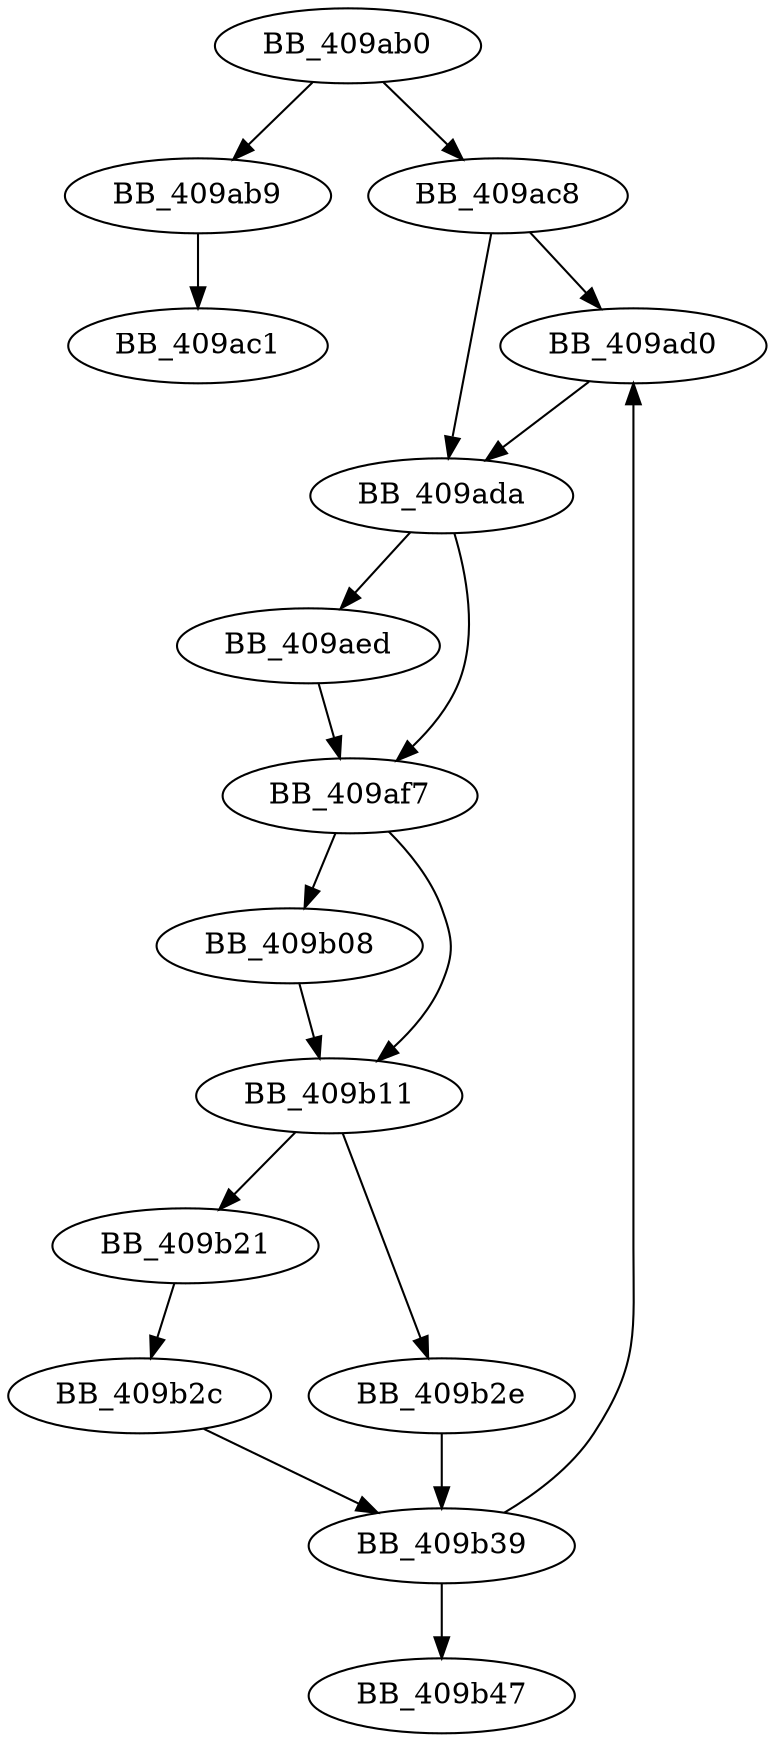 DiGraph sub_409AB0{
BB_409ab0->BB_409ab9
BB_409ab0->BB_409ac8
BB_409ab9->BB_409ac1
BB_409ac8->BB_409ad0
BB_409ac8->BB_409ada
BB_409ad0->BB_409ada
BB_409ada->BB_409aed
BB_409ada->BB_409af7
BB_409aed->BB_409af7
BB_409af7->BB_409b08
BB_409af7->BB_409b11
BB_409b08->BB_409b11
BB_409b11->BB_409b21
BB_409b11->BB_409b2e
BB_409b21->BB_409b2c
BB_409b2c->BB_409b39
BB_409b2e->BB_409b39
BB_409b39->BB_409ad0
BB_409b39->BB_409b47
}
